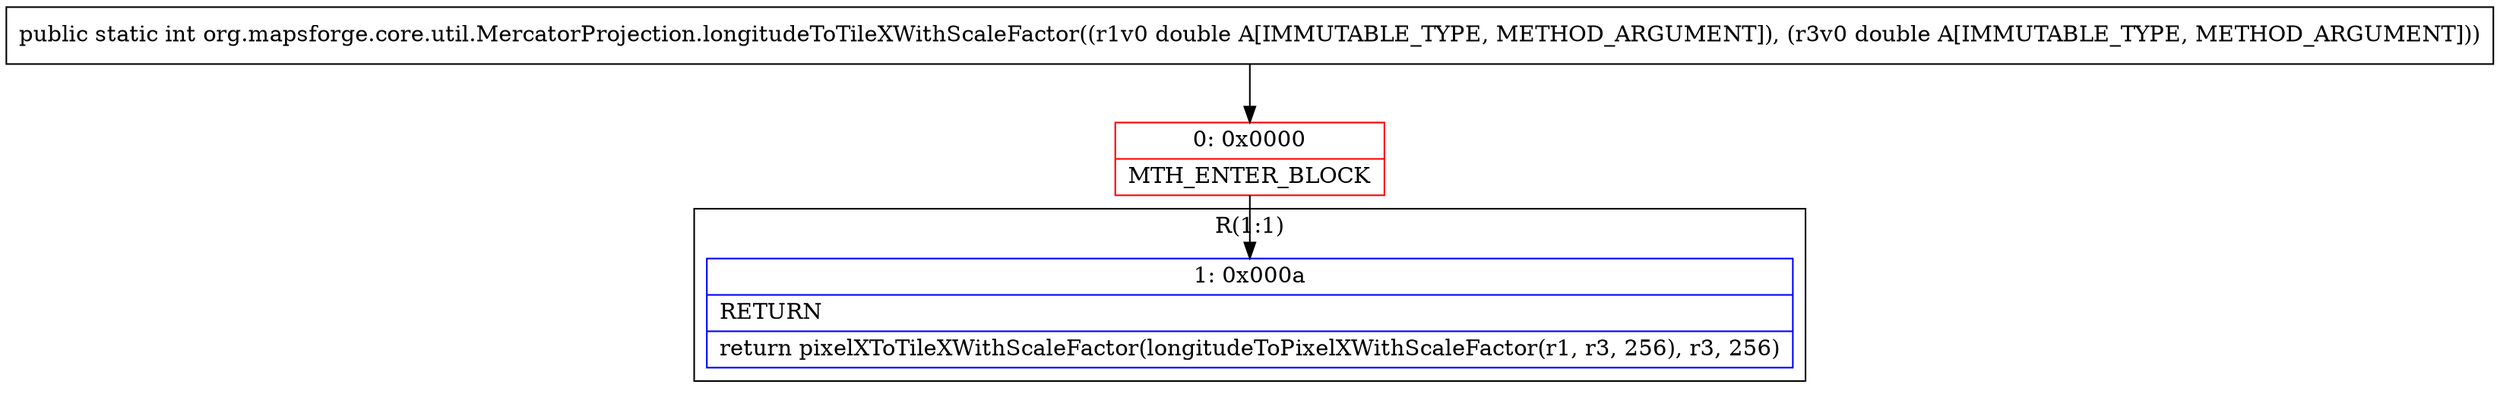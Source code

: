 digraph "CFG fororg.mapsforge.core.util.MercatorProjection.longitudeToTileXWithScaleFactor(DD)I" {
subgraph cluster_Region_479549789 {
label = "R(1:1)";
node [shape=record,color=blue];
Node_1 [shape=record,label="{1\:\ 0x000a|RETURN\l|return pixelXToTileXWithScaleFactor(longitudeToPixelXWithScaleFactor(r1, r3, 256), r3, 256)\l}"];
}
Node_0 [shape=record,color=red,label="{0\:\ 0x0000|MTH_ENTER_BLOCK\l}"];
MethodNode[shape=record,label="{public static int org.mapsforge.core.util.MercatorProjection.longitudeToTileXWithScaleFactor((r1v0 double A[IMMUTABLE_TYPE, METHOD_ARGUMENT]), (r3v0 double A[IMMUTABLE_TYPE, METHOD_ARGUMENT])) }"];
MethodNode -> Node_0;
Node_0 -> Node_1;
}

